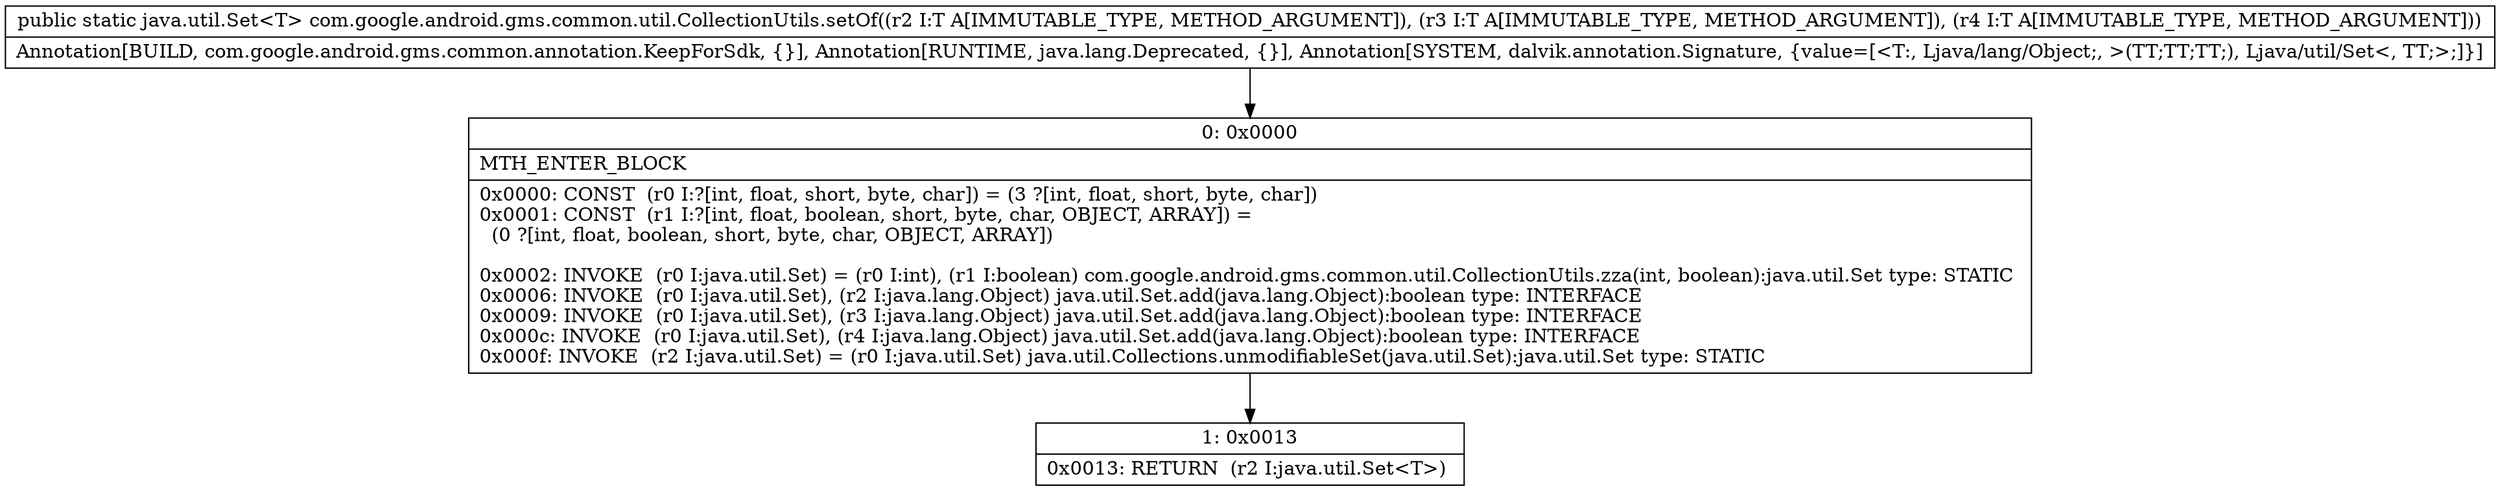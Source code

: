 digraph "CFG forcom.google.android.gms.common.util.CollectionUtils.setOf(Ljava\/lang\/Object;Ljava\/lang\/Object;Ljava\/lang\/Object;)Ljava\/util\/Set;" {
Node_0 [shape=record,label="{0\:\ 0x0000|MTH_ENTER_BLOCK\l|0x0000: CONST  (r0 I:?[int, float, short, byte, char]) = (3 ?[int, float, short, byte, char]) \l0x0001: CONST  (r1 I:?[int, float, boolean, short, byte, char, OBJECT, ARRAY]) = \l  (0 ?[int, float, boolean, short, byte, char, OBJECT, ARRAY])\l \l0x0002: INVOKE  (r0 I:java.util.Set) = (r0 I:int), (r1 I:boolean) com.google.android.gms.common.util.CollectionUtils.zza(int, boolean):java.util.Set type: STATIC \l0x0006: INVOKE  (r0 I:java.util.Set), (r2 I:java.lang.Object) java.util.Set.add(java.lang.Object):boolean type: INTERFACE \l0x0009: INVOKE  (r0 I:java.util.Set), (r3 I:java.lang.Object) java.util.Set.add(java.lang.Object):boolean type: INTERFACE \l0x000c: INVOKE  (r0 I:java.util.Set), (r4 I:java.lang.Object) java.util.Set.add(java.lang.Object):boolean type: INTERFACE \l0x000f: INVOKE  (r2 I:java.util.Set) = (r0 I:java.util.Set) java.util.Collections.unmodifiableSet(java.util.Set):java.util.Set type: STATIC \l}"];
Node_1 [shape=record,label="{1\:\ 0x0013|0x0013: RETURN  (r2 I:java.util.Set\<T\>) \l}"];
MethodNode[shape=record,label="{public static java.util.Set\<T\> com.google.android.gms.common.util.CollectionUtils.setOf((r2 I:T A[IMMUTABLE_TYPE, METHOD_ARGUMENT]), (r3 I:T A[IMMUTABLE_TYPE, METHOD_ARGUMENT]), (r4 I:T A[IMMUTABLE_TYPE, METHOD_ARGUMENT]))  | Annotation[BUILD, com.google.android.gms.common.annotation.KeepForSdk, \{\}], Annotation[RUNTIME, java.lang.Deprecated, \{\}], Annotation[SYSTEM, dalvik.annotation.Signature, \{value=[\<T:, Ljava\/lang\/Object;, \>(TT;TT;TT;), Ljava\/util\/Set\<, TT;\>;]\}]\l}"];
MethodNode -> Node_0;
Node_0 -> Node_1;
}

